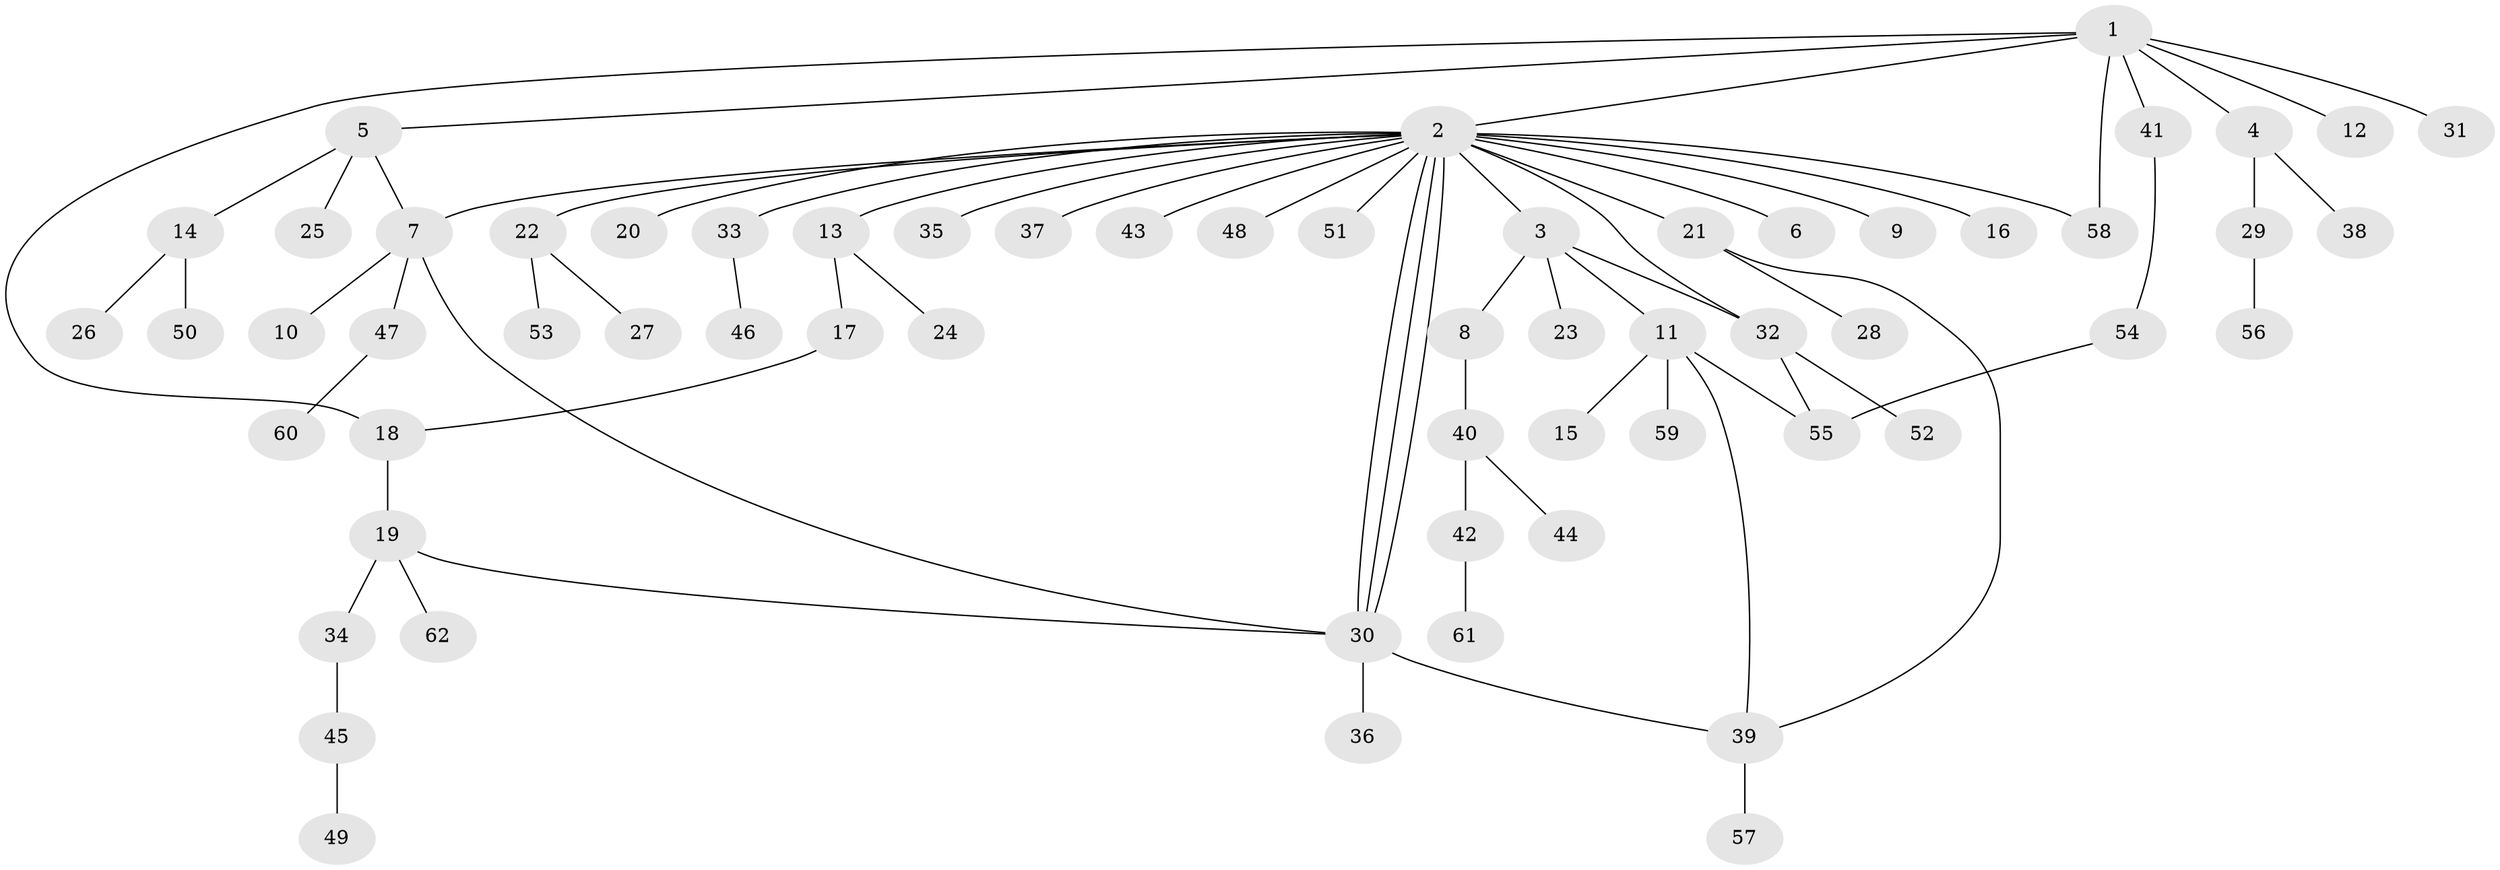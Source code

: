 // Generated by graph-tools (version 1.1) at 2025/47/03/09/25 04:47:48]
// undirected, 62 vertices, 73 edges
graph export_dot {
graph [start="1"]
  node [color=gray90,style=filled];
  1;
  2;
  3;
  4;
  5;
  6;
  7;
  8;
  9;
  10;
  11;
  12;
  13;
  14;
  15;
  16;
  17;
  18;
  19;
  20;
  21;
  22;
  23;
  24;
  25;
  26;
  27;
  28;
  29;
  30;
  31;
  32;
  33;
  34;
  35;
  36;
  37;
  38;
  39;
  40;
  41;
  42;
  43;
  44;
  45;
  46;
  47;
  48;
  49;
  50;
  51;
  52;
  53;
  54;
  55;
  56;
  57;
  58;
  59;
  60;
  61;
  62;
  1 -- 2;
  1 -- 4;
  1 -- 5;
  1 -- 12;
  1 -- 18;
  1 -- 31;
  1 -- 41;
  1 -- 58;
  2 -- 3;
  2 -- 6;
  2 -- 7;
  2 -- 9;
  2 -- 13;
  2 -- 16;
  2 -- 20;
  2 -- 21;
  2 -- 22;
  2 -- 30;
  2 -- 30;
  2 -- 30;
  2 -- 32;
  2 -- 33;
  2 -- 35;
  2 -- 37;
  2 -- 43;
  2 -- 48;
  2 -- 51;
  2 -- 58;
  3 -- 8;
  3 -- 11;
  3 -- 23;
  3 -- 32;
  4 -- 29;
  4 -- 38;
  5 -- 7;
  5 -- 14;
  5 -- 25;
  7 -- 10;
  7 -- 30;
  7 -- 47;
  8 -- 40;
  11 -- 15;
  11 -- 39;
  11 -- 55;
  11 -- 59;
  13 -- 17;
  13 -- 24;
  14 -- 26;
  14 -- 50;
  17 -- 18;
  18 -- 19;
  19 -- 30;
  19 -- 34;
  19 -- 62;
  21 -- 28;
  21 -- 39;
  22 -- 27;
  22 -- 53;
  29 -- 56;
  30 -- 36;
  30 -- 39;
  32 -- 52;
  32 -- 55;
  33 -- 46;
  34 -- 45;
  39 -- 57;
  40 -- 42;
  40 -- 44;
  41 -- 54;
  42 -- 61;
  45 -- 49;
  47 -- 60;
  54 -- 55;
}
